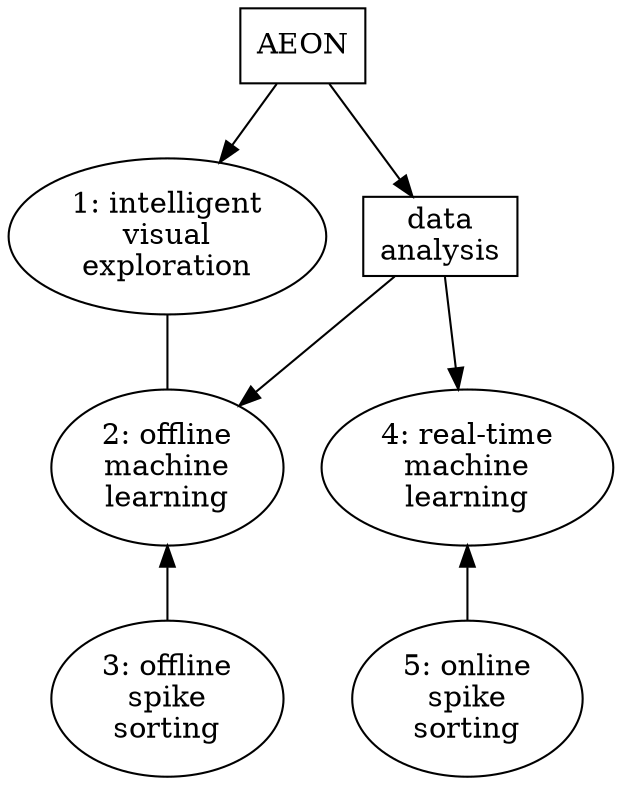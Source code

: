 digraph g {
  AEON [label=<<FONT COLOR="BLACK">AEON</FONT>>,shape=box];
  visualExploration [label=<<FONT COLOR="BLACK">1: intelligent<br/>visual<br/>exploration</FONT>>];
  dataAnalysis [label=<<FONT COLOR="BLACK">data<br/>analysis</FONT>>,shape=box];
  offlineML [label=<<FONT COLOR="BLACK">2: offline<br/>machine<br/>learning</FONT>>];
  offlineSpikeSorting [label=<<FONT COLOR="BLACK">3: offline<br/>spike<br/>sorting</FONT>>];
  realTimeML [label=<<FONT COLOR="BLACK">4: real-time<br/>machine<br/>learning</FONT>>];
  onlineSpikeSorting [label=<<FONT COLOR="BLACK">5: online<br/>spike<br/>sorting</FONT>>];

  AEON -> visualExploration;
  AEON -> dataAnalysis;
  visualExploration -> offlineML [dir=none];
  dataAnalysis -> offlineML;
  offlineSpikeSorting -> offlineML;
  dataAnalysis -> realTimeML;
  onlineSpikeSorting -> realTimeML;

  {rank=same; visualExploration; dataAnalysis;}
  {rank=sink; offlineSpikeSorting; onlineSpikeSorting;}
}

